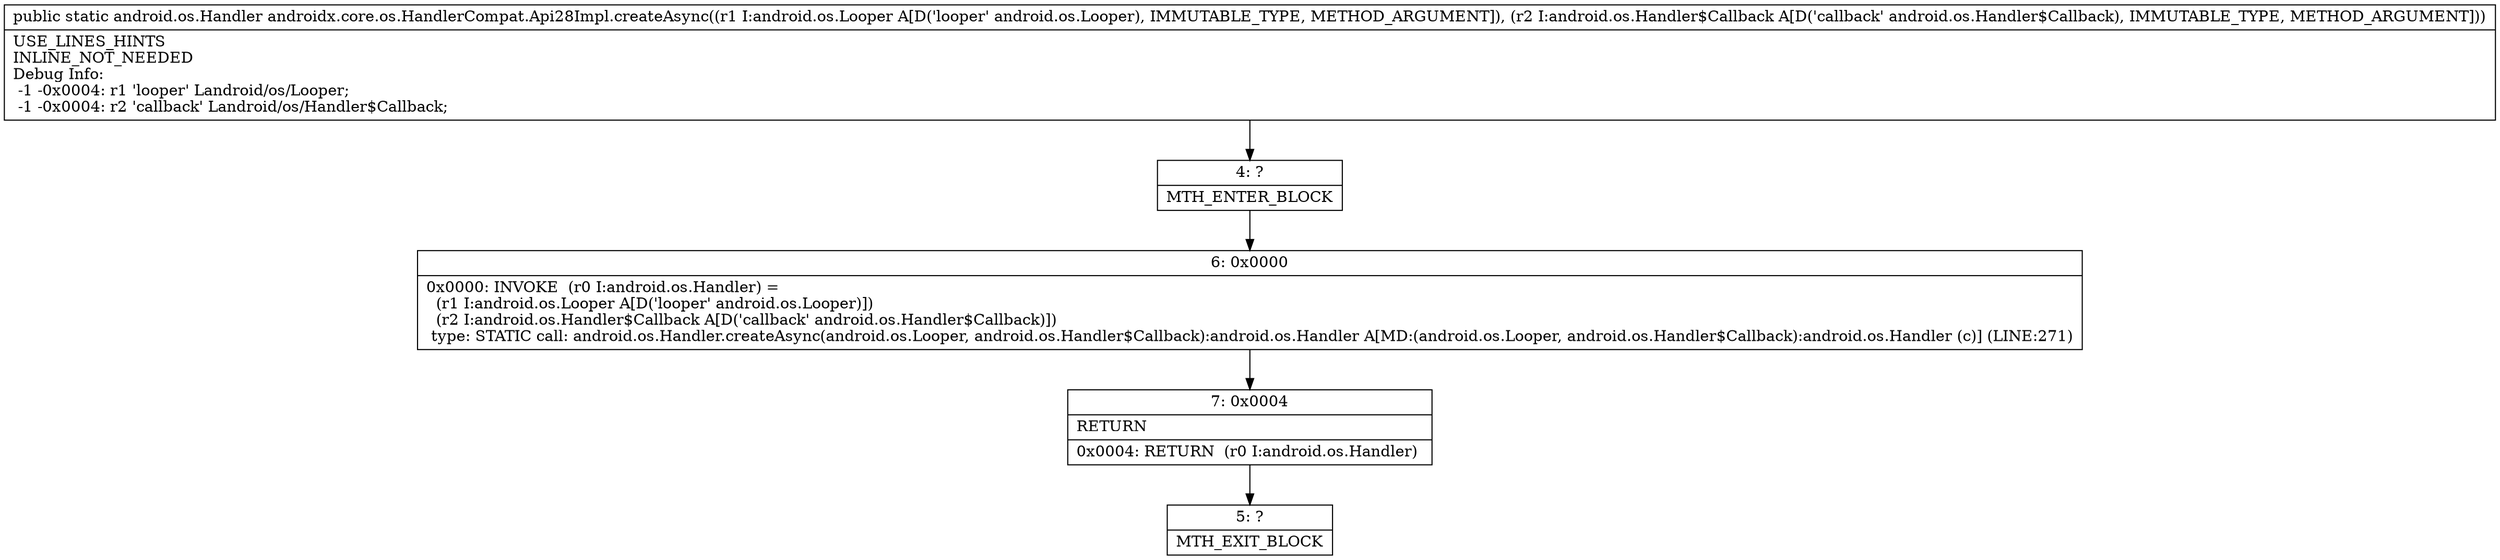 digraph "CFG forandroidx.core.os.HandlerCompat.Api28Impl.createAsync(Landroid\/os\/Looper;Landroid\/os\/Handler$Callback;)Landroid\/os\/Handler;" {
Node_4 [shape=record,label="{4\:\ ?|MTH_ENTER_BLOCK\l}"];
Node_6 [shape=record,label="{6\:\ 0x0000|0x0000: INVOKE  (r0 I:android.os.Handler) = \l  (r1 I:android.os.Looper A[D('looper' android.os.Looper)])\l  (r2 I:android.os.Handler$Callback A[D('callback' android.os.Handler$Callback)])\l type: STATIC call: android.os.Handler.createAsync(android.os.Looper, android.os.Handler$Callback):android.os.Handler A[MD:(android.os.Looper, android.os.Handler$Callback):android.os.Handler (c)] (LINE:271)\l}"];
Node_7 [shape=record,label="{7\:\ 0x0004|RETURN\l|0x0004: RETURN  (r0 I:android.os.Handler) \l}"];
Node_5 [shape=record,label="{5\:\ ?|MTH_EXIT_BLOCK\l}"];
MethodNode[shape=record,label="{public static android.os.Handler androidx.core.os.HandlerCompat.Api28Impl.createAsync((r1 I:android.os.Looper A[D('looper' android.os.Looper), IMMUTABLE_TYPE, METHOD_ARGUMENT]), (r2 I:android.os.Handler$Callback A[D('callback' android.os.Handler$Callback), IMMUTABLE_TYPE, METHOD_ARGUMENT]))  | USE_LINES_HINTS\lINLINE_NOT_NEEDED\lDebug Info:\l  \-1 \-0x0004: r1 'looper' Landroid\/os\/Looper;\l  \-1 \-0x0004: r2 'callback' Landroid\/os\/Handler$Callback;\l}"];
MethodNode -> Node_4;Node_4 -> Node_6;
Node_6 -> Node_7;
Node_7 -> Node_5;
}

